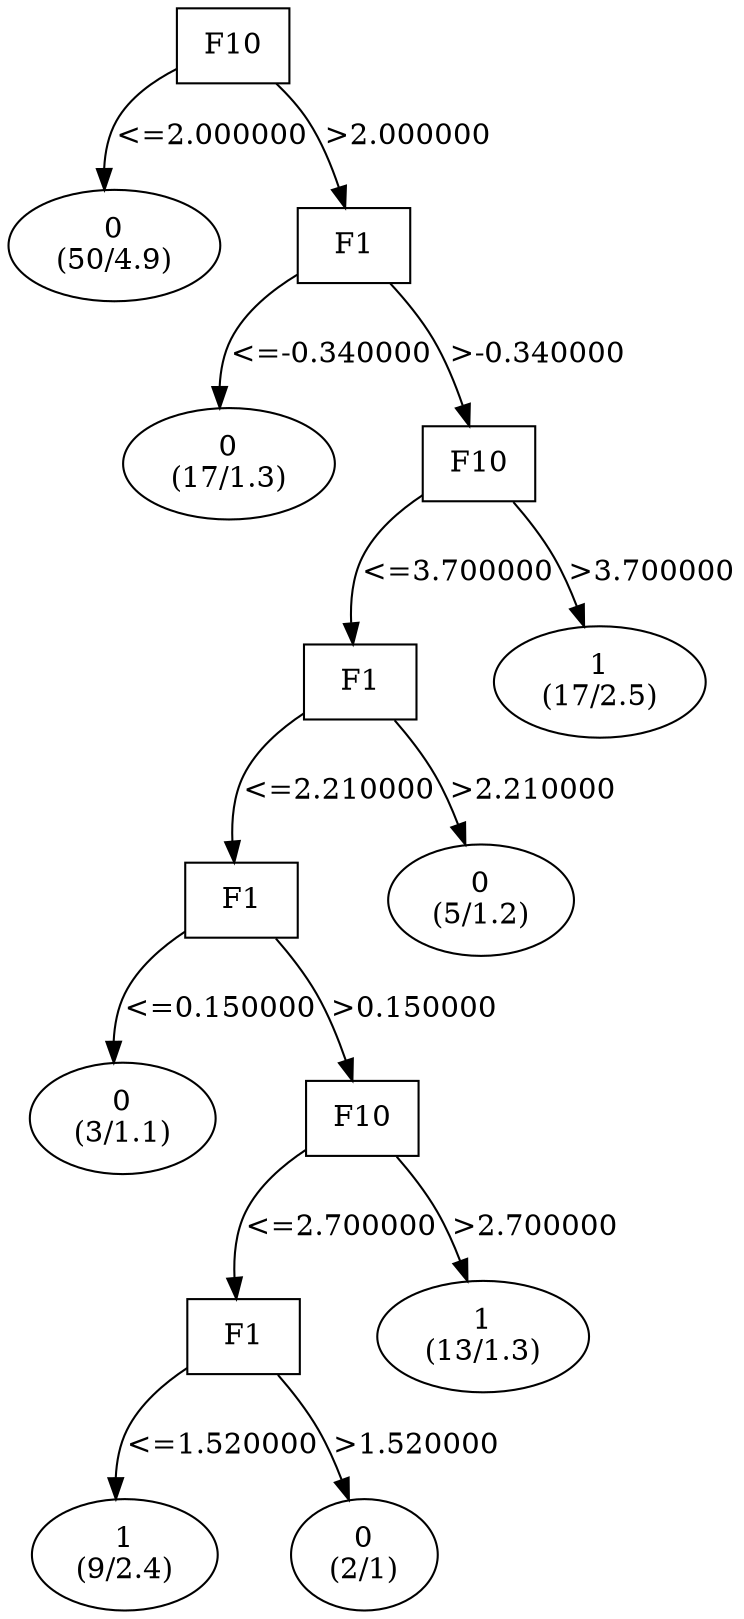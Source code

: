 digraph YaDT {
n0 [ shape=box, label="F10\n"]
n0 -> n1 [label="<=2.000000"]
n1 [ shape=ellipse, label="0\n(50/4.9)"]
n0 -> n2 [label=">2.000000"]
n2 [ shape=box, label="F1\n"]
n2 -> n3 [label="<=-0.340000"]
n3 [ shape=ellipse, label="0\n(17/1.3)"]
n2 -> n4 [label=">-0.340000"]
n4 [ shape=box, label="F10\n"]
n4 -> n5 [label="<=3.700000"]
n5 [ shape=box, label="F1\n"]
n5 -> n6 [label="<=2.210000"]
n6 [ shape=box, label="F1\n"]
n6 -> n7 [label="<=0.150000"]
n7 [ shape=ellipse, label="0\n(3/1.1)"]
n6 -> n8 [label=">0.150000"]
n8 [ shape=box, label="F10\n"]
n8 -> n9 [label="<=2.700000"]
n9 [ shape=box, label="F1\n"]
n9 -> n10 [label="<=1.520000"]
n10 [ shape=ellipse, label="1\n(9/2.4)"]
n9 -> n11 [label=">1.520000"]
n11 [ shape=ellipse, label="0\n(2/1)"]
n8 -> n13 [label=">2.700000"]
n13 [ shape=ellipse, label="1\n(13/1.3)"]
n5 -> n16 [label=">2.210000"]
n16 [ shape=ellipse, label="0\n(5/1.2)"]
n4 -> n18 [label=">3.700000"]
n18 [ shape=ellipse, label="1\n(17/2.5)"]
}
